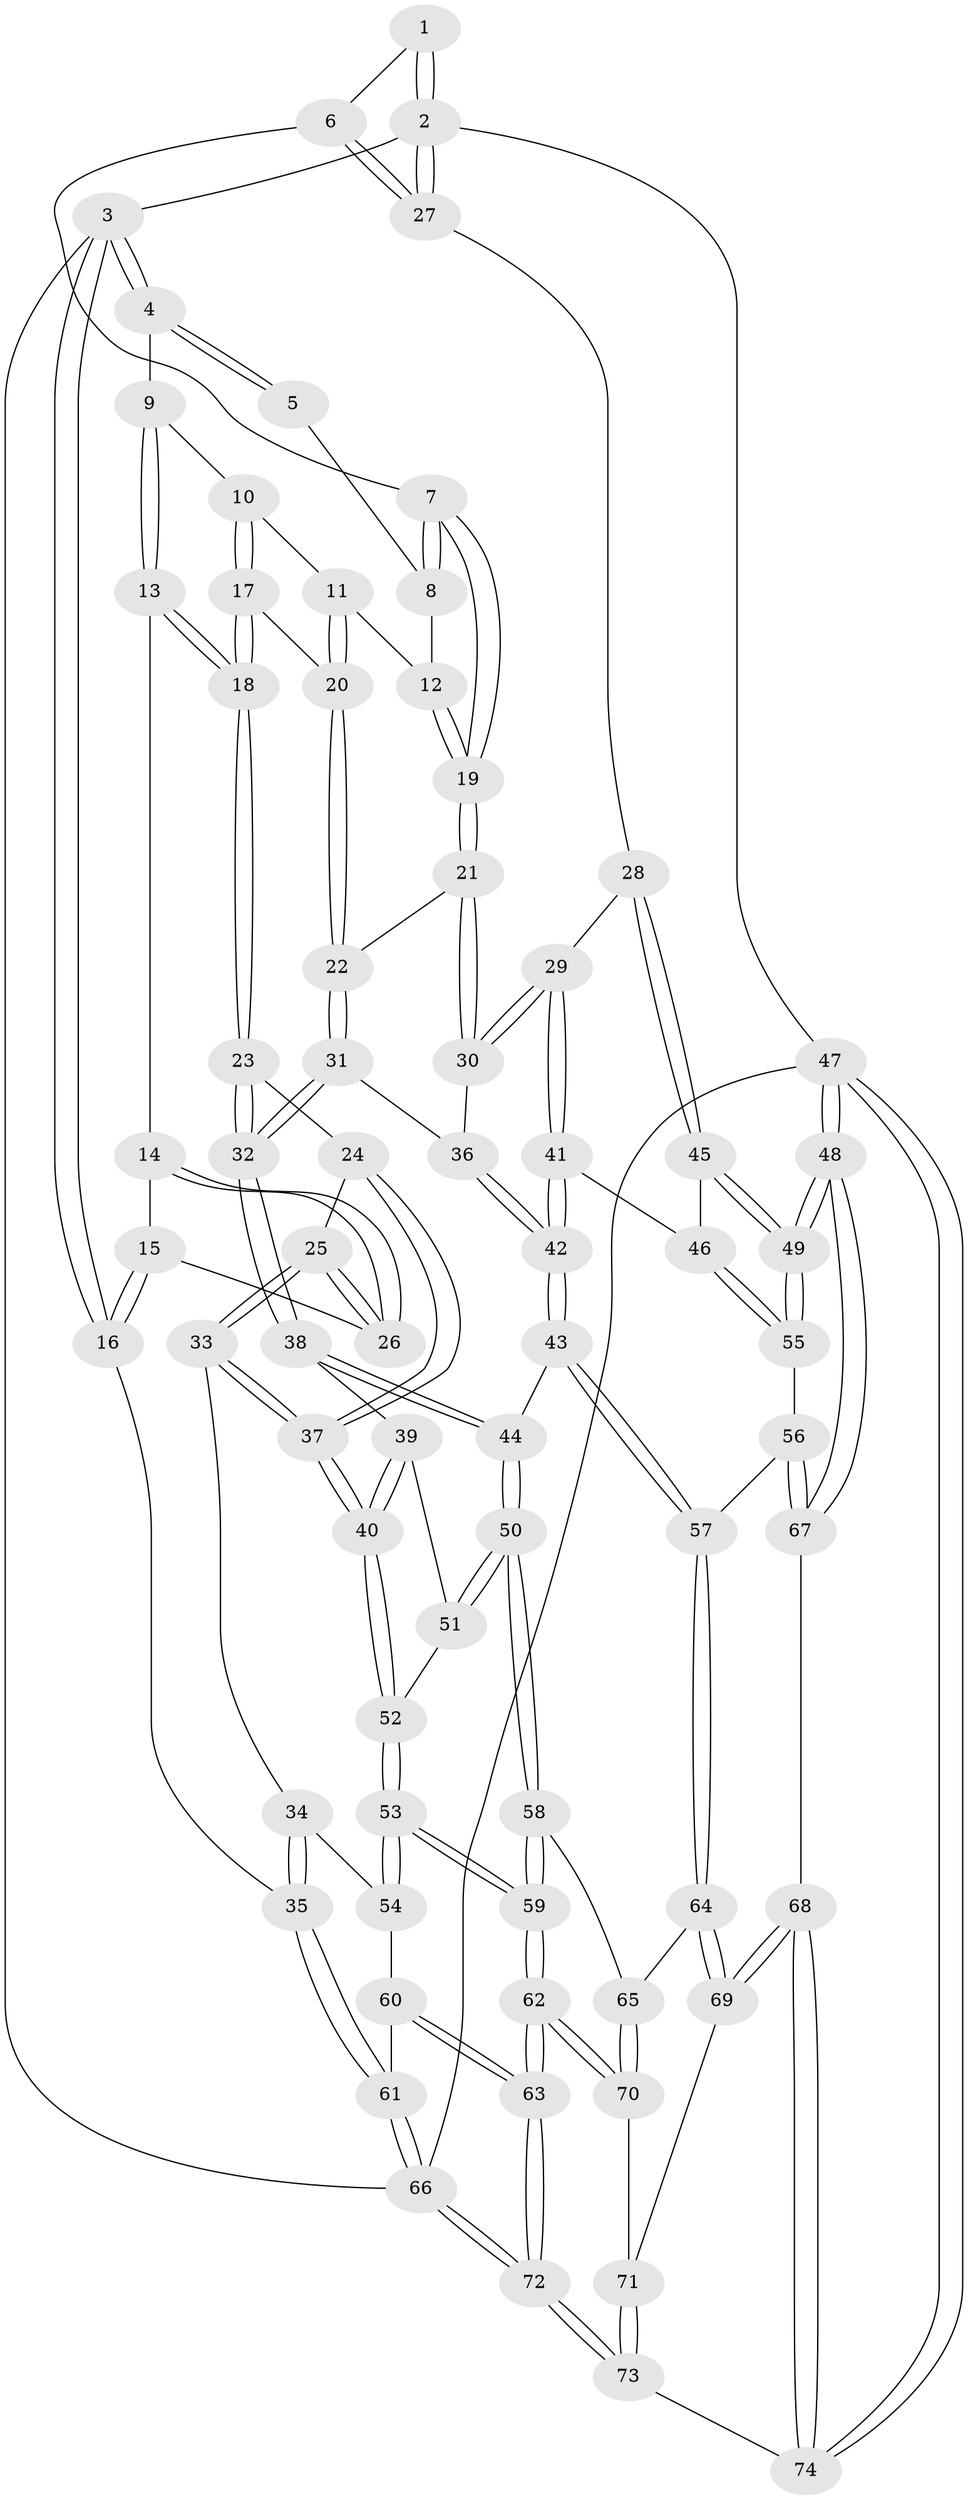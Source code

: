 // Generated by graph-tools (version 1.1) at 2025/51/03/09/25 03:51:09]
// undirected, 74 vertices, 182 edges
graph export_dot {
graph [start="1"]
  node [color=gray90,style=filled];
  1 [pos="+0.7667723931253027+0"];
  2 [pos="+1+0"];
  3 [pos="+0+0"];
  4 [pos="+0.2703487337787043+0"];
  5 [pos="+0.7205492239006339+0"];
  6 [pos="+0.8674357524022681+0.13723494669306413"];
  7 [pos="+0.8647352303288782+0.13826449132684618"];
  8 [pos="+0.6963538851016607+0"];
  9 [pos="+0.2875574372910274+0"];
  10 [pos="+0.4497267986779145+0.03326306432029007"];
  11 [pos="+0.6070191659827852+0.06747245543627037"];
  12 [pos="+0.6607756952235069+0.03171636354165378"];
  13 [pos="+0.2707710963085006+0"];
  14 [pos="+0.2674368493064293+0.004949279879906791"];
  15 [pos="+0+0.18933938666457292"];
  16 [pos="+0+0.12354271566384271"];
  17 [pos="+0.49000244366832646+0.21354362944247807"];
  18 [pos="+0.437088503591053+0.2361671594560215"];
  19 [pos="+0.7647481825085428+0.21737136038462881"];
  20 [pos="+0.5328803590858641+0.21328302486804948"];
  21 [pos="+0.735796834699612+0.3287729589208529"];
  22 [pos="+0.5634930434306974+0.23659082888183403"];
  23 [pos="+0.33610900176914765+0.35900529894627947"];
  24 [pos="+0.3139780616584632+0.3619170292085965"];
  25 [pos="+0.2083970974537107+0.3188973963207169"];
  26 [pos="+0.19510441856390992+0.2954255881449922"];
  27 [pos="+1+0.024797224731866897"];
  28 [pos="+1+0.30552258832547824"];
  29 [pos="+0.8061470252535061+0.38791486510524653"];
  30 [pos="+0.7377115524414994+0.33494215949492523"];
  31 [pos="+0.488123868327038+0.4479889209965747"];
  32 [pos="+0.47447238721729545+0.45110012006595485"];
  33 [pos="+0.04530795302195636+0.5052647418791382"];
  34 [pos="+0.01075593399688835+0.5219900525808766"];
  35 [pos="+0+0.5766623965461426"];
  36 [pos="+0.5991900676364906+0.43864985189107486"];
  37 [pos="+0.27467873212199295+0.5993844850456523"];
  38 [pos="+0.4681943470216031+0.5547685921190645"];
  39 [pos="+0.4474644293090824+0.5680783289897877"];
  40 [pos="+0.29163699403377336+0.6458266333194491"];
  41 [pos="+0.8221500170656922+0.6005480869857446"];
  42 [pos="+0.6490268322079031+0.6688635088920628"];
  43 [pos="+0.6417704460576955+0.6759810729809479"];
  44 [pos="+0.5889237979334179+0.6854862899327457"];
  45 [pos="+1+0.5390458525568281"];
  46 [pos="+0.8495935895631699+0.6195905891224395"];
  47 [pos="+1+1"];
  48 [pos="+1+1"];
  49 [pos="+1+0.9863700718683601"];
  50 [pos="+0.5234059863448994+0.7441550147945374"];
  51 [pos="+0.4375304395556153+0.7024989315945126"];
  52 [pos="+0.2904588083220492+0.6565124928593726"];
  53 [pos="+0.2657931633094829+0.7027116476995657"];
  54 [pos="+0.2201100756509694+0.7045764030868928"];
  55 [pos="+0.9024921377843367+0.7827900144891208"];
  56 [pos="+0.8574006337502271+0.8186104833045891"];
  57 [pos="+0.7021234834616873+0.8165438634078794"];
  58 [pos="+0.502421708719545+0.7989492785879441"];
  59 [pos="+0.3068856945818891+0.8900730873433342"];
  60 [pos="+0.10448440715979607+0.735005832879374"];
  61 [pos="+0+0.676897821302669"];
  62 [pos="+0.22562141071343703+1"];
  63 [pos="+0.21493053691549238+1"];
  64 [pos="+0.6892209235571909+0.8589205877001439"];
  65 [pos="+0.5451523871724889+0.8692858881259965"];
  66 [pos="+0+1"];
  67 [pos="+0.8259478340696499+0.9191296019097707"];
  68 [pos="+0.7143427585076311+1"];
  69 [pos="+0.7143233792768212+1"];
  70 [pos="+0.5478851783312725+0.9128040534266756"];
  71 [pos="+0.553389843708434+0.9195152880781008"];
  72 [pos="+0.18099581249768876+1"];
  73 [pos="+0.5145144721802849+1"];
  74 [pos="+0.717055428544765+1"];
  1 -- 2;
  1 -- 2;
  1 -- 6;
  2 -- 3;
  2 -- 27;
  2 -- 27;
  2 -- 47;
  3 -- 4;
  3 -- 4;
  3 -- 16;
  3 -- 16;
  3 -- 66;
  4 -- 5;
  4 -- 5;
  4 -- 9;
  5 -- 8;
  6 -- 7;
  6 -- 27;
  6 -- 27;
  7 -- 8;
  7 -- 8;
  7 -- 19;
  7 -- 19;
  8 -- 12;
  9 -- 10;
  9 -- 13;
  9 -- 13;
  10 -- 11;
  10 -- 17;
  10 -- 17;
  11 -- 12;
  11 -- 20;
  11 -- 20;
  12 -- 19;
  12 -- 19;
  13 -- 14;
  13 -- 18;
  13 -- 18;
  14 -- 15;
  14 -- 26;
  14 -- 26;
  15 -- 16;
  15 -- 16;
  15 -- 26;
  16 -- 35;
  17 -- 18;
  17 -- 18;
  17 -- 20;
  18 -- 23;
  18 -- 23;
  19 -- 21;
  19 -- 21;
  20 -- 22;
  20 -- 22;
  21 -- 22;
  21 -- 30;
  21 -- 30;
  22 -- 31;
  22 -- 31;
  23 -- 24;
  23 -- 32;
  23 -- 32;
  24 -- 25;
  24 -- 37;
  24 -- 37;
  25 -- 26;
  25 -- 26;
  25 -- 33;
  25 -- 33;
  27 -- 28;
  28 -- 29;
  28 -- 45;
  28 -- 45;
  29 -- 30;
  29 -- 30;
  29 -- 41;
  29 -- 41;
  30 -- 36;
  31 -- 32;
  31 -- 32;
  31 -- 36;
  32 -- 38;
  32 -- 38;
  33 -- 34;
  33 -- 37;
  33 -- 37;
  34 -- 35;
  34 -- 35;
  34 -- 54;
  35 -- 61;
  35 -- 61;
  36 -- 42;
  36 -- 42;
  37 -- 40;
  37 -- 40;
  38 -- 39;
  38 -- 44;
  38 -- 44;
  39 -- 40;
  39 -- 40;
  39 -- 51;
  40 -- 52;
  40 -- 52;
  41 -- 42;
  41 -- 42;
  41 -- 46;
  42 -- 43;
  42 -- 43;
  43 -- 44;
  43 -- 57;
  43 -- 57;
  44 -- 50;
  44 -- 50;
  45 -- 46;
  45 -- 49;
  45 -- 49;
  46 -- 55;
  46 -- 55;
  47 -- 48;
  47 -- 48;
  47 -- 74;
  47 -- 74;
  47 -- 66;
  48 -- 49;
  48 -- 49;
  48 -- 67;
  48 -- 67;
  49 -- 55;
  49 -- 55;
  50 -- 51;
  50 -- 51;
  50 -- 58;
  50 -- 58;
  51 -- 52;
  52 -- 53;
  52 -- 53;
  53 -- 54;
  53 -- 54;
  53 -- 59;
  53 -- 59;
  54 -- 60;
  55 -- 56;
  56 -- 57;
  56 -- 67;
  56 -- 67;
  57 -- 64;
  57 -- 64;
  58 -- 59;
  58 -- 59;
  58 -- 65;
  59 -- 62;
  59 -- 62;
  60 -- 61;
  60 -- 63;
  60 -- 63;
  61 -- 66;
  61 -- 66;
  62 -- 63;
  62 -- 63;
  62 -- 70;
  62 -- 70;
  63 -- 72;
  63 -- 72;
  64 -- 65;
  64 -- 69;
  64 -- 69;
  65 -- 70;
  65 -- 70;
  66 -- 72;
  66 -- 72;
  67 -- 68;
  68 -- 69;
  68 -- 69;
  68 -- 74;
  68 -- 74;
  69 -- 71;
  70 -- 71;
  71 -- 73;
  71 -- 73;
  72 -- 73;
  72 -- 73;
  73 -- 74;
}

